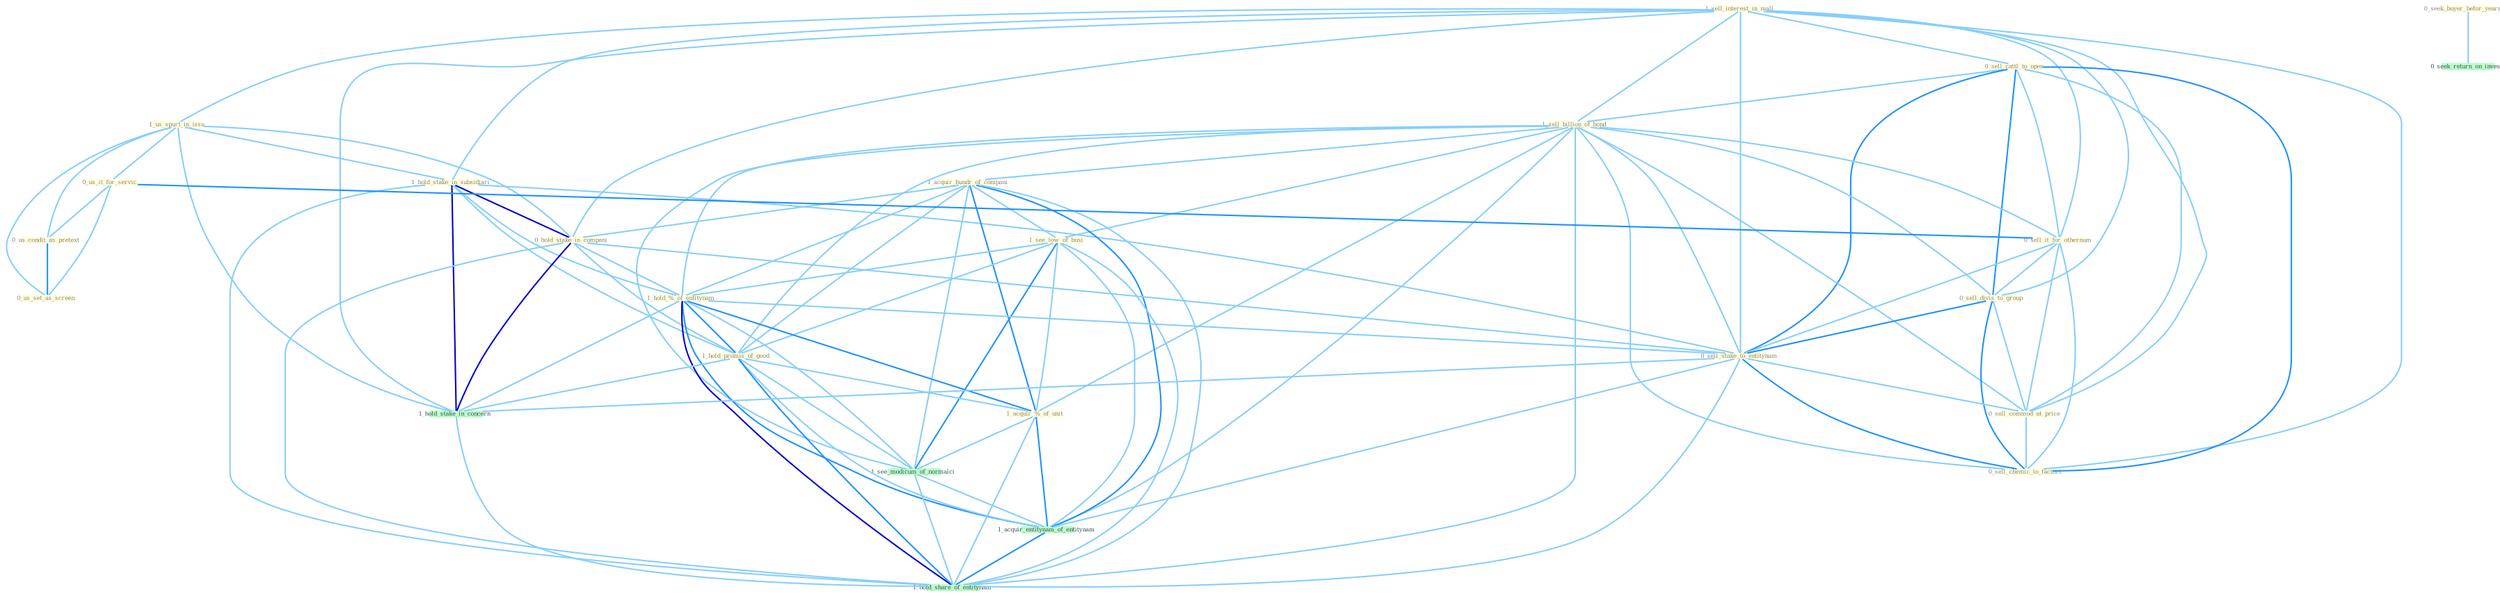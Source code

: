 Graph G{ 
    node
    [shape=polygon,style=filled,width=.5,height=.06,color="#BDFCC9",fixedsize=true,fontsize=4,
    fontcolor="#2f4f4f"];
    {node
    [color="#ffffe0", fontcolor="#8b7d6b"] "1_sell_interest_in_mall " "1_us_spurt_in_issu " "0_sell_cattl_to_oper " "1_sell_billion_of_bond " "1_hold_stake_in_subsidiari " "1_acquir_hundr_of_compani " "0_hold_stake_in_compani " "1_see_low_of_busi " "0_us_it_for_servic " "1_hold_%_of_entitynam " "0_seek_buyer_befor_yearnum " "1_hold_promis_of_good " "0_sell_it_for_othernum " "0_sell_divis_to_group " "0_sell_stake_to_entitynam " "0_sell_commod_at_price " "0_us_condit_as_pretext " "0_us_set_as_screen " "0_sell_chemic_to_factori " "1_acquir_%_of_unit "}
{node [color="#fff0f5", fontcolor="#b22222"]}
edge [color="#B0E2FF"];

	"1_sell_interest_in_mall " -- "1_us_spurt_in_issu " [w="1", color="#87cefa" ];
	"1_sell_interest_in_mall " -- "0_sell_cattl_to_oper " [w="1", color="#87cefa" ];
	"1_sell_interest_in_mall " -- "1_sell_billion_of_bond " [w="1", color="#87cefa" ];
	"1_sell_interest_in_mall " -- "1_hold_stake_in_subsidiari " [w="1", color="#87cefa" ];
	"1_sell_interest_in_mall " -- "0_hold_stake_in_compani " [w="1", color="#87cefa" ];
	"1_sell_interest_in_mall " -- "0_sell_it_for_othernum " [w="1", color="#87cefa" ];
	"1_sell_interest_in_mall " -- "0_sell_divis_to_group " [w="1", color="#87cefa" ];
	"1_sell_interest_in_mall " -- "0_sell_stake_to_entitynam " [w="1", color="#87cefa" ];
	"1_sell_interest_in_mall " -- "0_sell_commod_at_price " [w="1", color="#87cefa" ];
	"1_sell_interest_in_mall " -- "0_sell_chemic_to_factori " [w="1", color="#87cefa" ];
	"1_sell_interest_in_mall " -- "1_hold_stake_in_concern " [w="1", color="#87cefa" ];
	"1_us_spurt_in_issu " -- "1_hold_stake_in_subsidiari " [w="1", color="#87cefa" ];
	"1_us_spurt_in_issu " -- "0_hold_stake_in_compani " [w="1", color="#87cefa" ];
	"1_us_spurt_in_issu " -- "0_us_it_for_servic " [w="1", color="#87cefa" ];
	"1_us_spurt_in_issu " -- "0_us_condit_as_pretext " [w="1", color="#87cefa" ];
	"1_us_spurt_in_issu " -- "0_us_set_as_screen " [w="1", color="#87cefa" ];
	"1_us_spurt_in_issu " -- "1_hold_stake_in_concern " [w="1", color="#87cefa" ];
	"0_sell_cattl_to_oper " -- "1_sell_billion_of_bond " [w="1", color="#87cefa" ];
	"0_sell_cattl_to_oper " -- "0_sell_it_for_othernum " [w="1", color="#87cefa" ];
	"0_sell_cattl_to_oper " -- "0_sell_divis_to_group " [w="2", color="#1e90ff" , len=0.8];
	"0_sell_cattl_to_oper " -- "0_sell_stake_to_entitynam " [w="2", color="#1e90ff" , len=0.8];
	"0_sell_cattl_to_oper " -- "0_sell_commod_at_price " [w="1", color="#87cefa" ];
	"0_sell_cattl_to_oper " -- "0_sell_chemic_to_factori " [w="2", color="#1e90ff" , len=0.8];
	"1_sell_billion_of_bond " -- "1_acquir_hundr_of_compani " [w="1", color="#87cefa" ];
	"1_sell_billion_of_bond " -- "1_see_low_of_busi " [w="1", color="#87cefa" ];
	"1_sell_billion_of_bond " -- "1_hold_%_of_entitynam " [w="1", color="#87cefa" ];
	"1_sell_billion_of_bond " -- "1_hold_promis_of_good " [w="1", color="#87cefa" ];
	"1_sell_billion_of_bond " -- "0_sell_it_for_othernum " [w="1", color="#87cefa" ];
	"1_sell_billion_of_bond " -- "0_sell_divis_to_group " [w="1", color="#87cefa" ];
	"1_sell_billion_of_bond " -- "0_sell_stake_to_entitynam " [w="1", color="#87cefa" ];
	"1_sell_billion_of_bond " -- "0_sell_commod_at_price " [w="1", color="#87cefa" ];
	"1_sell_billion_of_bond " -- "0_sell_chemic_to_factori " [w="1", color="#87cefa" ];
	"1_sell_billion_of_bond " -- "1_acquir_%_of_unit " [w="1", color="#87cefa" ];
	"1_sell_billion_of_bond " -- "1_see_modicum_of_normalci " [w="1", color="#87cefa" ];
	"1_sell_billion_of_bond " -- "1_acquir_entitynam_of_entitynam " [w="1", color="#87cefa" ];
	"1_sell_billion_of_bond " -- "1_hold_share_of_entitynam " [w="1", color="#87cefa" ];
	"1_hold_stake_in_subsidiari " -- "0_hold_stake_in_compani " [w="3", color="#0000cd" , len=0.6];
	"1_hold_stake_in_subsidiari " -- "1_hold_%_of_entitynam " [w="1", color="#87cefa" ];
	"1_hold_stake_in_subsidiari " -- "1_hold_promis_of_good " [w="1", color="#87cefa" ];
	"1_hold_stake_in_subsidiari " -- "0_sell_stake_to_entitynam " [w="1", color="#87cefa" ];
	"1_hold_stake_in_subsidiari " -- "1_hold_stake_in_concern " [w="3", color="#0000cd" , len=0.6];
	"1_hold_stake_in_subsidiari " -- "1_hold_share_of_entitynam " [w="1", color="#87cefa" ];
	"1_acquir_hundr_of_compani " -- "0_hold_stake_in_compani " [w="1", color="#87cefa" ];
	"1_acquir_hundr_of_compani " -- "1_see_low_of_busi " [w="1", color="#87cefa" ];
	"1_acquir_hundr_of_compani " -- "1_hold_%_of_entitynam " [w="1", color="#87cefa" ];
	"1_acquir_hundr_of_compani " -- "1_hold_promis_of_good " [w="1", color="#87cefa" ];
	"1_acquir_hundr_of_compani " -- "1_acquir_%_of_unit " [w="2", color="#1e90ff" , len=0.8];
	"1_acquir_hundr_of_compani " -- "1_see_modicum_of_normalci " [w="1", color="#87cefa" ];
	"1_acquir_hundr_of_compani " -- "1_acquir_entitynam_of_entitynam " [w="2", color="#1e90ff" , len=0.8];
	"1_acquir_hundr_of_compani " -- "1_hold_share_of_entitynam " [w="1", color="#87cefa" ];
	"0_hold_stake_in_compani " -- "1_hold_%_of_entitynam " [w="1", color="#87cefa" ];
	"0_hold_stake_in_compani " -- "1_hold_promis_of_good " [w="1", color="#87cefa" ];
	"0_hold_stake_in_compani " -- "0_sell_stake_to_entitynam " [w="1", color="#87cefa" ];
	"0_hold_stake_in_compani " -- "1_hold_stake_in_concern " [w="3", color="#0000cd" , len=0.6];
	"0_hold_stake_in_compani " -- "1_hold_share_of_entitynam " [w="1", color="#87cefa" ];
	"1_see_low_of_busi " -- "1_hold_%_of_entitynam " [w="1", color="#87cefa" ];
	"1_see_low_of_busi " -- "1_hold_promis_of_good " [w="1", color="#87cefa" ];
	"1_see_low_of_busi " -- "1_acquir_%_of_unit " [w="1", color="#87cefa" ];
	"1_see_low_of_busi " -- "1_see_modicum_of_normalci " [w="2", color="#1e90ff" , len=0.8];
	"1_see_low_of_busi " -- "1_acquir_entitynam_of_entitynam " [w="1", color="#87cefa" ];
	"1_see_low_of_busi " -- "1_hold_share_of_entitynam " [w="1", color="#87cefa" ];
	"0_us_it_for_servic " -- "0_sell_it_for_othernum " [w="2", color="#1e90ff" , len=0.8];
	"0_us_it_for_servic " -- "0_us_condit_as_pretext " [w="1", color="#87cefa" ];
	"0_us_it_for_servic " -- "0_us_set_as_screen " [w="1", color="#87cefa" ];
	"1_hold_%_of_entitynam " -- "1_hold_promis_of_good " [w="2", color="#1e90ff" , len=0.8];
	"1_hold_%_of_entitynam " -- "0_sell_stake_to_entitynam " [w="1", color="#87cefa" ];
	"1_hold_%_of_entitynam " -- "1_acquir_%_of_unit " [w="2", color="#1e90ff" , len=0.8];
	"1_hold_%_of_entitynam " -- "1_hold_stake_in_concern " [w="1", color="#87cefa" ];
	"1_hold_%_of_entitynam " -- "1_see_modicum_of_normalci " [w="1", color="#87cefa" ];
	"1_hold_%_of_entitynam " -- "1_acquir_entitynam_of_entitynam " [w="2", color="#1e90ff" , len=0.8];
	"1_hold_%_of_entitynam " -- "1_hold_share_of_entitynam " [w="3", color="#0000cd" , len=0.6];
	"0_seek_buyer_befor_yearnum " -- "0_seek_return_on_invest " [w="1", color="#87cefa" ];
	"1_hold_promis_of_good " -- "1_acquir_%_of_unit " [w="1", color="#87cefa" ];
	"1_hold_promis_of_good " -- "1_hold_stake_in_concern " [w="1", color="#87cefa" ];
	"1_hold_promis_of_good " -- "1_see_modicum_of_normalci " [w="1", color="#87cefa" ];
	"1_hold_promis_of_good " -- "1_acquir_entitynam_of_entitynam " [w="1", color="#87cefa" ];
	"1_hold_promis_of_good " -- "1_hold_share_of_entitynam " [w="2", color="#1e90ff" , len=0.8];
	"0_sell_it_for_othernum " -- "0_sell_divis_to_group " [w="1", color="#87cefa" ];
	"0_sell_it_for_othernum " -- "0_sell_stake_to_entitynam " [w="1", color="#87cefa" ];
	"0_sell_it_for_othernum " -- "0_sell_commod_at_price " [w="1", color="#87cefa" ];
	"0_sell_it_for_othernum " -- "0_sell_chemic_to_factori " [w="1", color="#87cefa" ];
	"0_sell_divis_to_group " -- "0_sell_stake_to_entitynam " [w="2", color="#1e90ff" , len=0.8];
	"0_sell_divis_to_group " -- "0_sell_commod_at_price " [w="1", color="#87cefa" ];
	"0_sell_divis_to_group " -- "0_sell_chemic_to_factori " [w="2", color="#1e90ff" , len=0.8];
	"0_sell_stake_to_entitynam " -- "0_sell_commod_at_price " [w="1", color="#87cefa" ];
	"0_sell_stake_to_entitynam " -- "0_sell_chemic_to_factori " [w="2", color="#1e90ff" , len=0.8];
	"0_sell_stake_to_entitynam " -- "1_hold_stake_in_concern " [w="1", color="#87cefa" ];
	"0_sell_stake_to_entitynam " -- "1_acquir_entitynam_of_entitynam " [w="1", color="#87cefa" ];
	"0_sell_stake_to_entitynam " -- "1_hold_share_of_entitynam " [w="1", color="#87cefa" ];
	"0_sell_commod_at_price " -- "0_sell_chemic_to_factori " [w="1", color="#87cefa" ];
	"0_us_condit_as_pretext " -- "0_us_set_as_screen " [w="2", color="#1e90ff" , len=0.8];
	"1_acquir_%_of_unit " -- "1_see_modicum_of_normalci " [w="1", color="#87cefa" ];
	"1_acquir_%_of_unit " -- "1_acquir_entitynam_of_entitynam " [w="2", color="#1e90ff" , len=0.8];
	"1_acquir_%_of_unit " -- "1_hold_share_of_entitynam " [w="1", color="#87cefa" ];
	"1_hold_stake_in_concern " -- "1_hold_share_of_entitynam " [w="1", color="#87cefa" ];
	"1_see_modicum_of_normalci " -- "1_acquir_entitynam_of_entitynam " [w="1", color="#87cefa" ];
	"1_see_modicum_of_normalci " -- "1_hold_share_of_entitynam " [w="1", color="#87cefa" ];
	"1_acquir_entitynam_of_entitynam " -- "1_hold_share_of_entitynam " [w="2", color="#1e90ff" , len=0.8];
}